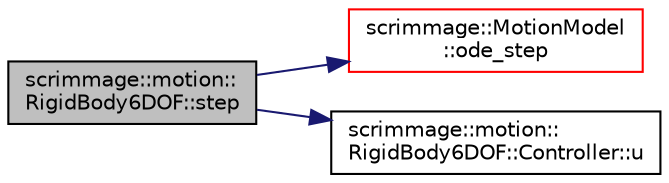 digraph "scrimmage::motion::RigidBody6DOF::step"
{
 // LATEX_PDF_SIZE
  edge [fontname="Helvetica",fontsize="10",labelfontname="Helvetica",labelfontsize="10"];
  node [fontname="Helvetica",fontsize="10",shape=record];
  rankdir="LR";
  Node1 [label="scrimmage::motion::\lRigidBody6DOF::step",height=0.2,width=0.4,color="black", fillcolor="grey75", style="filled", fontcolor="black",tooltip=" "];
  Node1 -> Node2 [color="midnightblue",fontsize="10",style="solid",fontname="Helvetica"];
  Node2 [label="scrimmage::MotionModel\l::ode_step",height=0.2,width=0.4,color="red", fillcolor="white", style="filled",URL="$classscrimmage_1_1MotionModel.html#ac517470af8e0f4c6d9a0442f064faa43",tooltip=" "];
  Node1 -> Node4 [color="midnightblue",fontsize="10",style="solid",fontname="Helvetica"];
  Node4 [label="scrimmage::motion::\lRigidBody6DOF::Controller::u",height=0.2,width=0.4,color="black", fillcolor="white", style="filled",URL="$classscrimmage_1_1motion_1_1RigidBody6DOF_1_1Controller.html#a606180ab76cb754f7161dfb575625061",tooltip=" "];
}
